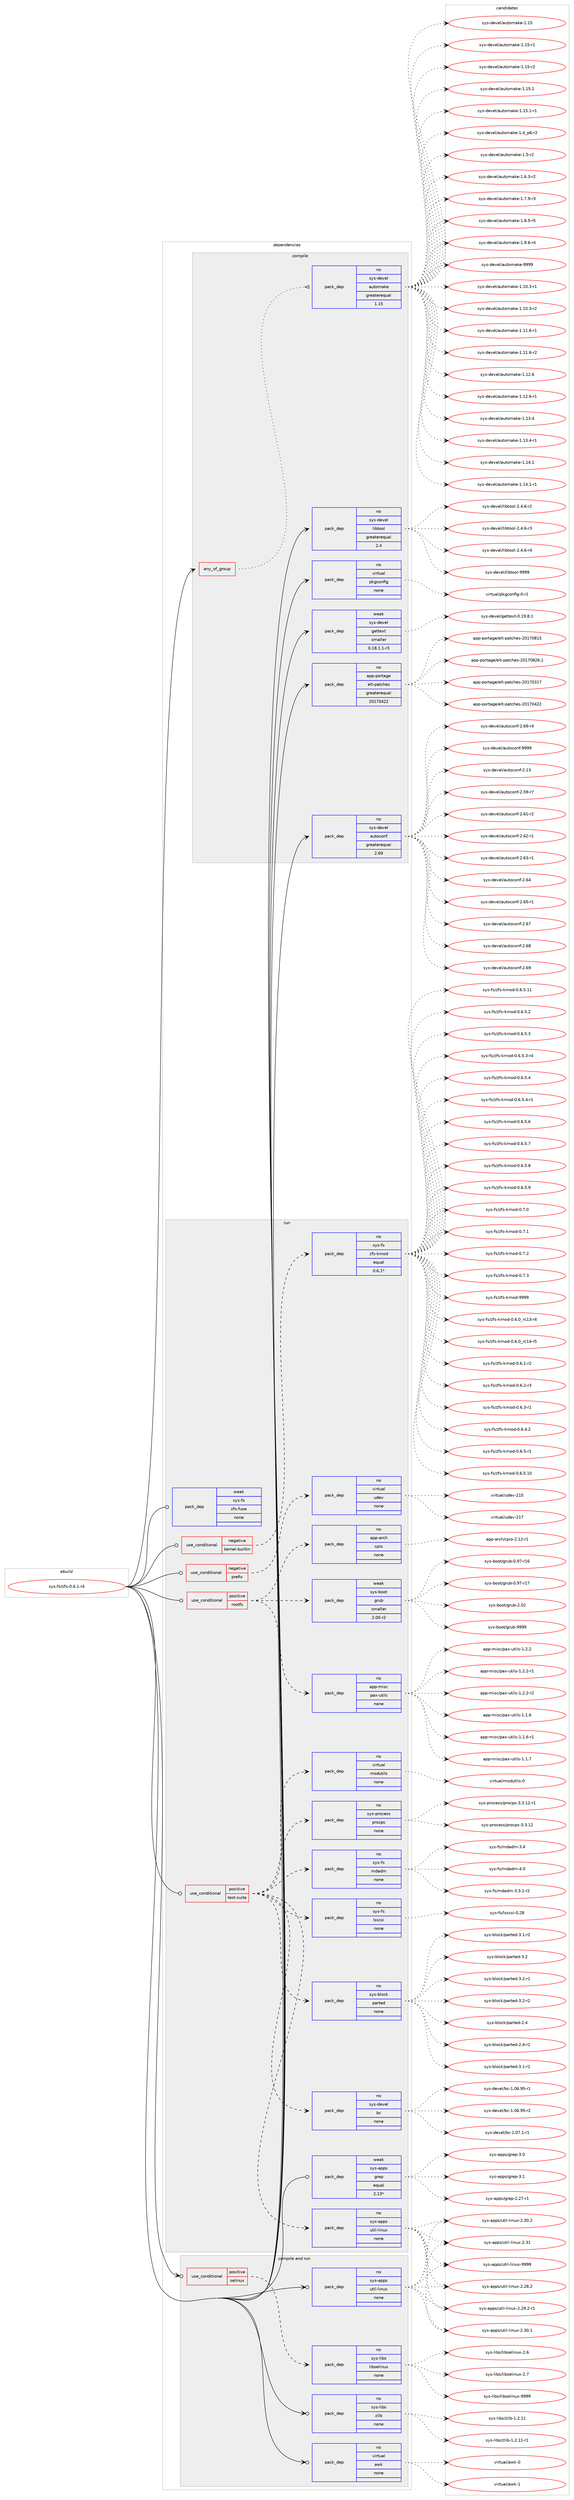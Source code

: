digraph prolog {

# *************
# Graph options
# *************

newrank=true;
concentrate=true;
compound=true;
graph [rankdir=LR,fontname=Helvetica,fontsize=10,ranksep=1.5];#, ranksep=2.5, nodesep=0.2];
edge  [arrowhead=vee];
node  [fontname=Helvetica,fontsize=10];

# **********
# The ebuild
# **********

subgraph cluster_leftcol {
color=gray;
rank=same;
label=<<i>ebuild</i>>;
id [label="sys-fs/zfs-0.6.1-r4", color=red, width=4, href="../sys-fs/zfs-0.6.1-r4.svg"];
}

# ****************
# The dependencies
# ****************

subgraph cluster_midcol {
color=gray;
label=<<i>dependencies</i>>;
subgraph cluster_compile {
fillcolor="#eeeeee";
style=filled;
label=<<i>compile</i>>;
subgraph any8282 {
dependency490180 [label=<<TABLE BORDER="0" CELLBORDER="1" CELLSPACING="0" CELLPADDING="4"><TR><TD CELLPADDING="10">any_of_group</TD></TR></TABLE>>, shape=none, color=red];subgraph pack364263 {
dependency490181 [label=<<TABLE BORDER="0" CELLBORDER="1" CELLSPACING="0" CELLPADDING="4" WIDTH="220"><TR><TD ROWSPAN="6" CELLPADDING="30">pack_dep</TD></TR><TR><TD WIDTH="110">no</TD></TR><TR><TD>sys-devel</TD></TR><TR><TD>automake</TD></TR><TR><TD>greaterequal</TD></TR><TR><TD>1.15</TD></TR></TABLE>>, shape=none, color=blue];
}
dependency490180:e -> dependency490181:w [weight=20,style="dotted",arrowhead="oinv"];
}
id:e -> dependency490180:w [weight=20,style="solid",arrowhead="vee"];
subgraph pack364264 {
dependency490182 [label=<<TABLE BORDER="0" CELLBORDER="1" CELLSPACING="0" CELLPADDING="4" WIDTH="220"><TR><TD ROWSPAN="6" CELLPADDING="30">pack_dep</TD></TR><TR><TD WIDTH="110">no</TD></TR><TR><TD>app-portage</TD></TR><TR><TD>elt-patches</TD></TR><TR><TD>greaterequal</TD></TR><TR><TD>20170422</TD></TR></TABLE>>, shape=none, color=blue];
}
id:e -> dependency490182:w [weight=20,style="solid",arrowhead="vee"];
subgraph pack364265 {
dependency490183 [label=<<TABLE BORDER="0" CELLBORDER="1" CELLSPACING="0" CELLPADDING="4" WIDTH="220"><TR><TD ROWSPAN="6" CELLPADDING="30">pack_dep</TD></TR><TR><TD WIDTH="110">no</TD></TR><TR><TD>sys-devel</TD></TR><TR><TD>autoconf</TD></TR><TR><TD>greaterequal</TD></TR><TR><TD>2.69</TD></TR></TABLE>>, shape=none, color=blue];
}
id:e -> dependency490183:w [weight=20,style="solid",arrowhead="vee"];
subgraph pack364266 {
dependency490184 [label=<<TABLE BORDER="0" CELLBORDER="1" CELLSPACING="0" CELLPADDING="4" WIDTH="220"><TR><TD ROWSPAN="6" CELLPADDING="30">pack_dep</TD></TR><TR><TD WIDTH="110">no</TD></TR><TR><TD>sys-devel</TD></TR><TR><TD>libtool</TD></TR><TR><TD>greaterequal</TD></TR><TR><TD>2.4</TD></TR></TABLE>>, shape=none, color=blue];
}
id:e -> dependency490184:w [weight=20,style="solid",arrowhead="vee"];
subgraph pack364267 {
dependency490185 [label=<<TABLE BORDER="0" CELLBORDER="1" CELLSPACING="0" CELLPADDING="4" WIDTH="220"><TR><TD ROWSPAN="6" CELLPADDING="30">pack_dep</TD></TR><TR><TD WIDTH="110">no</TD></TR><TR><TD>virtual</TD></TR><TR><TD>pkgconfig</TD></TR><TR><TD>none</TD></TR><TR><TD></TD></TR></TABLE>>, shape=none, color=blue];
}
id:e -> dependency490185:w [weight=20,style="solid",arrowhead="vee"];
subgraph pack364268 {
dependency490186 [label=<<TABLE BORDER="0" CELLBORDER="1" CELLSPACING="0" CELLPADDING="4" WIDTH="220"><TR><TD ROWSPAN="6" CELLPADDING="30">pack_dep</TD></TR><TR><TD WIDTH="110">weak</TD></TR><TR><TD>sys-devel</TD></TR><TR><TD>gettext</TD></TR><TR><TD>smaller</TD></TR><TR><TD>0.18.1.1-r3</TD></TR></TABLE>>, shape=none, color=blue];
}
id:e -> dependency490186:w [weight=20,style="solid",arrowhead="vee"];
}
subgraph cluster_compileandrun {
fillcolor="#eeeeee";
style=filled;
label=<<i>compile and run</i>>;
subgraph cond117333 {
dependency490187 [label=<<TABLE BORDER="0" CELLBORDER="1" CELLSPACING="0" CELLPADDING="4"><TR><TD ROWSPAN="3" CELLPADDING="10">use_conditional</TD></TR><TR><TD>positive</TD></TR><TR><TD>selinux</TD></TR></TABLE>>, shape=none, color=red];
subgraph pack364269 {
dependency490188 [label=<<TABLE BORDER="0" CELLBORDER="1" CELLSPACING="0" CELLPADDING="4" WIDTH="220"><TR><TD ROWSPAN="6" CELLPADDING="30">pack_dep</TD></TR><TR><TD WIDTH="110">no</TD></TR><TR><TD>sys-libs</TD></TR><TR><TD>libselinux</TD></TR><TR><TD>none</TD></TR><TR><TD></TD></TR></TABLE>>, shape=none, color=blue];
}
dependency490187:e -> dependency490188:w [weight=20,style="dashed",arrowhead="vee"];
}
id:e -> dependency490187:w [weight=20,style="solid",arrowhead="odotvee"];
subgraph pack364270 {
dependency490189 [label=<<TABLE BORDER="0" CELLBORDER="1" CELLSPACING="0" CELLPADDING="4" WIDTH="220"><TR><TD ROWSPAN="6" CELLPADDING="30">pack_dep</TD></TR><TR><TD WIDTH="110">no</TD></TR><TR><TD>sys-apps</TD></TR><TR><TD>util-linux</TD></TR><TR><TD>none</TD></TR><TR><TD></TD></TR></TABLE>>, shape=none, color=blue];
}
id:e -> dependency490189:w [weight=20,style="solid",arrowhead="odotvee"];
subgraph pack364271 {
dependency490190 [label=<<TABLE BORDER="0" CELLBORDER="1" CELLSPACING="0" CELLPADDING="4" WIDTH="220"><TR><TD ROWSPAN="6" CELLPADDING="30">pack_dep</TD></TR><TR><TD WIDTH="110">no</TD></TR><TR><TD>sys-libs</TD></TR><TR><TD>zlib</TD></TR><TR><TD>none</TD></TR><TR><TD></TD></TR></TABLE>>, shape=none, color=blue];
}
id:e -> dependency490190:w [weight=20,style="solid",arrowhead="odotvee"];
subgraph pack364272 {
dependency490191 [label=<<TABLE BORDER="0" CELLBORDER="1" CELLSPACING="0" CELLPADDING="4" WIDTH="220"><TR><TD ROWSPAN="6" CELLPADDING="30">pack_dep</TD></TR><TR><TD WIDTH="110">no</TD></TR><TR><TD>virtual</TD></TR><TR><TD>awk</TD></TR><TR><TD>none</TD></TR><TR><TD></TD></TR></TABLE>>, shape=none, color=blue];
}
id:e -> dependency490191:w [weight=20,style="solid",arrowhead="odotvee"];
}
subgraph cluster_run {
fillcolor="#eeeeee";
style=filled;
label=<<i>run</i>>;
subgraph cond117334 {
dependency490192 [label=<<TABLE BORDER="0" CELLBORDER="1" CELLSPACING="0" CELLPADDING="4"><TR><TD ROWSPAN="3" CELLPADDING="10">use_conditional</TD></TR><TR><TD>negative</TD></TR><TR><TD>kernel-builtin</TD></TR></TABLE>>, shape=none, color=red];
subgraph pack364273 {
dependency490193 [label=<<TABLE BORDER="0" CELLBORDER="1" CELLSPACING="0" CELLPADDING="4" WIDTH="220"><TR><TD ROWSPAN="6" CELLPADDING="30">pack_dep</TD></TR><TR><TD WIDTH="110">no</TD></TR><TR><TD>sys-fs</TD></TR><TR><TD>zfs-kmod</TD></TR><TR><TD>equal</TD></TR><TR><TD>0.6.1*</TD></TR></TABLE>>, shape=none, color=blue];
}
dependency490192:e -> dependency490193:w [weight=20,style="dashed",arrowhead="vee"];
}
id:e -> dependency490192:w [weight=20,style="solid",arrowhead="odot"];
subgraph cond117335 {
dependency490194 [label=<<TABLE BORDER="0" CELLBORDER="1" CELLSPACING="0" CELLPADDING="4"><TR><TD ROWSPAN="3" CELLPADDING="10">use_conditional</TD></TR><TR><TD>negative</TD></TR><TR><TD>prefix</TD></TR></TABLE>>, shape=none, color=red];
subgraph pack364274 {
dependency490195 [label=<<TABLE BORDER="0" CELLBORDER="1" CELLSPACING="0" CELLPADDING="4" WIDTH="220"><TR><TD ROWSPAN="6" CELLPADDING="30">pack_dep</TD></TR><TR><TD WIDTH="110">no</TD></TR><TR><TD>virtual</TD></TR><TR><TD>udev</TD></TR><TR><TD>none</TD></TR><TR><TD></TD></TR></TABLE>>, shape=none, color=blue];
}
dependency490194:e -> dependency490195:w [weight=20,style="dashed",arrowhead="vee"];
}
id:e -> dependency490194:w [weight=20,style="solid",arrowhead="odot"];
subgraph cond117336 {
dependency490196 [label=<<TABLE BORDER="0" CELLBORDER="1" CELLSPACING="0" CELLPADDING="4"><TR><TD ROWSPAN="3" CELLPADDING="10">use_conditional</TD></TR><TR><TD>positive</TD></TR><TR><TD>rootfs</TD></TR></TABLE>>, shape=none, color=red];
subgraph pack364275 {
dependency490197 [label=<<TABLE BORDER="0" CELLBORDER="1" CELLSPACING="0" CELLPADDING="4" WIDTH="220"><TR><TD ROWSPAN="6" CELLPADDING="30">pack_dep</TD></TR><TR><TD WIDTH="110">no</TD></TR><TR><TD>app-arch</TD></TR><TR><TD>cpio</TD></TR><TR><TD>none</TD></TR><TR><TD></TD></TR></TABLE>>, shape=none, color=blue];
}
dependency490196:e -> dependency490197:w [weight=20,style="dashed",arrowhead="vee"];
subgraph pack364276 {
dependency490198 [label=<<TABLE BORDER="0" CELLBORDER="1" CELLSPACING="0" CELLPADDING="4" WIDTH="220"><TR><TD ROWSPAN="6" CELLPADDING="30">pack_dep</TD></TR><TR><TD WIDTH="110">no</TD></TR><TR><TD>app-misc</TD></TR><TR><TD>pax-utils</TD></TR><TR><TD>none</TD></TR><TR><TD></TD></TR></TABLE>>, shape=none, color=blue];
}
dependency490196:e -> dependency490198:w [weight=20,style="dashed",arrowhead="vee"];
subgraph pack364277 {
dependency490199 [label=<<TABLE BORDER="0" CELLBORDER="1" CELLSPACING="0" CELLPADDING="4" WIDTH="220"><TR><TD ROWSPAN="6" CELLPADDING="30">pack_dep</TD></TR><TR><TD WIDTH="110">weak</TD></TR><TR><TD>sys-boot</TD></TR><TR><TD>grub</TD></TR><TR><TD>smaller</TD></TR><TR><TD>2.00-r2</TD></TR></TABLE>>, shape=none, color=blue];
}
dependency490196:e -> dependency490199:w [weight=20,style="dashed",arrowhead="vee"];
}
id:e -> dependency490196:w [weight=20,style="solid",arrowhead="odot"];
subgraph cond117337 {
dependency490200 [label=<<TABLE BORDER="0" CELLBORDER="1" CELLSPACING="0" CELLPADDING="4"><TR><TD ROWSPAN="3" CELLPADDING="10">use_conditional</TD></TR><TR><TD>positive</TD></TR><TR><TD>test-suite</TD></TR></TABLE>>, shape=none, color=red];
subgraph pack364278 {
dependency490201 [label=<<TABLE BORDER="0" CELLBORDER="1" CELLSPACING="0" CELLPADDING="4" WIDTH="220"><TR><TD ROWSPAN="6" CELLPADDING="30">pack_dep</TD></TR><TR><TD WIDTH="110">no</TD></TR><TR><TD>sys-apps</TD></TR><TR><TD>util-linux</TD></TR><TR><TD>none</TD></TR><TR><TD></TD></TR></TABLE>>, shape=none, color=blue];
}
dependency490200:e -> dependency490201:w [weight=20,style="dashed",arrowhead="vee"];
subgraph pack364279 {
dependency490202 [label=<<TABLE BORDER="0" CELLBORDER="1" CELLSPACING="0" CELLPADDING="4" WIDTH="220"><TR><TD ROWSPAN="6" CELLPADDING="30">pack_dep</TD></TR><TR><TD WIDTH="110">no</TD></TR><TR><TD>sys-devel</TD></TR><TR><TD>bc</TD></TR><TR><TD>none</TD></TR><TR><TD></TD></TR></TABLE>>, shape=none, color=blue];
}
dependency490200:e -> dependency490202:w [weight=20,style="dashed",arrowhead="vee"];
subgraph pack364280 {
dependency490203 [label=<<TABLE BORDER="0" CELLBORDER="1" CELLSPACING="0" CELLPADDING="4" WIDTH="220"><TR><TD ROWSPAN="6" CELLPADDING="30">pack_dep</TD></TR><TR><TD WIDTH="110">no</TD></TR><TR><TD>sys-block</TD></TR><TR><TD>parted</TD></TR><TR><TD>none</TD></TR><TR><TD></TD></TR></TABLE>>, shape=none, color=blue];
}
dependency490200:e -> dependency490203:w [weight=20,style="dashed",arrowhead="vee"];
subgraph pack364281 {
dependency490204 [label=<<TABLE BORDER="0" CELLBORDER="1" CELLSPACING="0" CELLPADDING="4" WIDTH="220"><TR><TD ROWSPAN="6" CELLPADDING="30">pack_dep</TD></TR><TR><TD WIDTH="110">no</TD></TR><TR><TD>sys-fs</TD></TR><TR><TD>lsscsi</TD></TR><TR><TD>none</TD></TR><TR><TD></TD></TR></TABLE>>, shape=none, color=blue];
}
dependency490200:e -> dependency490204:w [weight=20,style="dashed",arrowhead="vee"];
subgraph pack364282 {
dependency490205 [label=<<TABLE BORDER="0" CELLBORDER="1" CELLSPACING="0" CELLPADDING="4" WIDTH="220"><TR><TD ROWSPAN="6" CELLPADDING="30">pack_dep</TD></TR><TR><TD WIDTH="110">no</TD></TR><TR><TD>sys-fs</TD></TR><TR><TD>mdadm</TD></TR><TR><TD>none</TD></TR><TR><TD></TD></TR></TABLE>>, shape=none, color=blue];
}
dependency490200:e -> dependency490205:w [weight=20,style="dashed",arrowhead="vee"];
subgraph pack364283 {
dependency490206 [label=<<TABLE BORDER="0" CELLBORDER="1" CELLSPACING="0" CELLPADDING="4" WIDTH="220"><TR><TD ROWSPAN="6" CELLPADDING="30">pack_dep</TD></TR><TR><TD WIDTH="110">no</TD></TR><TR><TD>sys-process</TD></TR><TR><TD>procps</TD></TR><TR><TD>none</TD></TR><TR><TD></TD></TR></TABLE>>, shape=none, color=blue];
}
dependency490200:e -> dependency490206:w [weight=20,style="dashed",arrowhead="vee"];
subgraph pack364284 {
dependency490207 [label=<<TABLE BORDER="0" CELLBORDER="1" CELLSPACING="0" CELLPADDING="4" WIDTH="220"><TR><TD ROWSPAN="6" CELLPADDING="30">pack_dep</TD></TR><TR><TD WIDTH="110">no</TD></TR><TR><TD>virtual</TD></TR><TR><TD>modutils</TD></TR><TR><TD>none</TD></TR><TR><TD></TD></TR></TABLE>>, shape=none, color=blue];
}
dependency490200:e -> dependency490207:w [weight=20,style="dashed",arrowhead="vee"];
}
id:e -> dependency490200:w [weight=20,style="solid",arrowhead="odot"];
subgraph pack364285 {
dependency490208 [label=<<TABLE BORDER="0" CELLBORDER="1" CELLSPACING="0" CELLPADDING="4" WIDTH="220"><TR><TD ROWSPAN="6" CELLPADDING="30">pack_dep</TD></TR><TR><TD WIDTH="110">weak</TD></TR><TR><TD>sys-apps</TD></TR><TR><TD>grep</TD></TR><TR><TD>equal</TD></TR><TR><TD>2.13*</TD></TR></TABLE>>, shape=none, color=blue];
}
id:e -> dependency490208:w [weight=20,style="solid",arrowhead="odot"];
subgraph pack364286 {
dependency490209 [label=<<TABLE BORDER="0" CELLBORDER="1" CELLSPACING="0" CELLPADDING="4" WIDTH="220"><TR><TD ROWSPAN="6" CELLPADDING="30">pack_dep</TD></TR><TR><TD WIDTH="110">weak</TD></TR><TR><TD>sys-fs</TD></TR><TR><TD>zfs-fuse</TD></TR><TR><TD>none</TD></TR><TR><TD></TD></TR></TABLE>>, shape=none, color=blue];
}
id:e -> dependency490209:w [weight=20,style="solid",arrowhead="odot"];
}
}

# **************
# The candidates
# **************

subgraph cluster_choices {
rank=same;
color=gray;
label=<<i>candidates</i>>;

subgraph choice364263 {
color=black;
nodesep=1;
choice11512111545100101118101108479711711611110997107101454946494846514511449 [label="sys-devel/automake-1.10.3-r1", color=red, width=4,href="../sys-devel/automake-1.10.3-r1.svg"];
choice11512111545100101118101108479711711611110997107101454946494846514511450 [label="sys-devel/automake-1.10.3-r2", color=red, width=4,href="../sys-devel/automake-1.10.3-r2.svg"];
choice11512111545100101118101108479711711611110997107101454946494946544511449 [label="sys-devel/automake-1.11.6-r1", color=red, width=4,href="../sys-devel/automake-1.11.6-r1.svg"];
choice11512111545100101118101108479711711611110997107101454946494946544511450 [label="sys-devel/automake-1.11.6-r2", color=red, width=4,href="../sys-devel/automake-1.11.6-r2.svg"];
choice1151211154510010111810110847971171161111099710710145494649504654 [label="sys-devel/automake-1.12.6", color=red, width=4,href="../sys-devel/automake-1.12.6.svg"];
choice11512111545100101118101108479711711611110997107101454946495046544511449 [label="sys-devel/automake-1.12.6-r1", color=red, width=4,href="../sys-devel/automake-1.12.6-r1.svg"];
choice1151211154510010111810110847971171161111099710710145494649514652 [label="sys-devel/automake-1.13.4", color=red, width=4,href="../sys-devel/automake-1.13.4.svg"];
choice11512111545100101118101108479711711611110997107101454946495146524511449 [label="sys-devel/automake-1.13.4-r1", color=red, width=4,href="../sys-devel/automake-1.13.4-r1.svg"];
choice1151211154510010111810110847971171161111099710710145494649524649 [label="sys-devel/automake-1.14.1", color=red, width=4,href="../sys-devel/automake-1.14.1.svg"];
choice11512111545100101118101108479711711611110997107101454946495246494511449 [label="sys-devel/automake-1.14.1-r1", color=red, width=4,href="../sys-devel/automake-1.14.1-r1.svg"];
choice115121115451001011181011084797117116111109971071014549464953 [label="sys-devel/automake-1.15", color=red, width=4,href="../sys-devel/automake-1.15.svg"];
choice1151211154510010111810110847971171161111099710710145494649534511449 [label="sys-devel/automake-1.15-r1", color=red, width=4,href="../sys-devel/automake-1.15-r1.svg"];
choice1151211154510010111810110847971171161111099710710145494649534511450 [label="sys-devel/automake-1.15-r2", color=red, width=4,href="../sys-devel/automake-1.15-r2.svg"];
choice1151211154510010111810110847971171161111099710710145494649534649 [label="sys-devel/automake-1.15.1", color=red, width=4,href="../sys-devel/automake-1.15.1.svg"];
choice11512111545100101118101108479711711611110997107101454946495346494511449 [label="sys-devel/automake-1.15.1-r1", color=red, width=4,href="../sys-devel/automake-1.15.1-r1.svg"];
choice115121115451001011181011084797117116111109971071014549465295112544511450 [label="sys-devel/automake-1.4_p6-r2", color=red, width=4,href="../sys-devel/automake-1.4_p6-r2.svg"];
choice11512111545100101118101108479711711611110997107101454946534511450 [label="sys-devel/automake-1.5-r2", color=red, width=4,href="../sys-devel/automake-1.5-r2.svg"];
choice115121115451001011181011084797117116111109971071014549465446514511450 [label="sys-devel/automake-1.6.3-r2", color=red, width=4,href="../sys-devel/automake-1.6.3-r2.svg"];
choice115121115451001011181011084797117116111109971071014549465546574511451 [label="sys-devel/automake-1.7.9-r3", color=red, width=4,href="../sys-devel/automake-1.7.9-r3.svg"];
choice115121115451001011181011084797117116111109971071014549465646534511453 [label="sys-devel/automake-1.8.5-r5", color=red, width=4,href="../sys-devel/automake-1.8.5-r5.svg"];
choice115121115451001011181011084797117116111109971071014549465746544511452 [label="sys-devel/automake-1.9.6-r4", color=red, width=4,href="../sys-devel/automake-1.9.6-r4.svg"];
choice115121115451001011181011084797117116111109971071014557575757 [label="sys-devel/automake-9999", color=red, width=4,href="../sys-devel/automake-9999.svg"];
dependency490181:e -> choice11512111545100101118101108479711711611110997107101454946494846514511449:w [style=dotted,weight="100"];
dependency490181:e -> choice11512111545100101118101108479711711611110997107101454946494846514511450:w [style=dotted,weight="100"];
dependency490181:e -> choice11512111545100101118101108479711711611110997107101454946494946544511449:w [style=dotted,weight="100"];
dependency490181:e -> choice11512111545100101118101108479711711611110997107101454946494946544511450:w [style=dotted,weight="100"];
dependency490181:e -> choice1151211154510010111810110847971171161111099710710145494649504654:w [style=dotted,weight="100"];
dependency490181:e -> choice11512111545100101118101108479711711611110997107101454946495046544511449:w [style=dotted,weight="100"];
dependency490181:e -> choice1151211154510010111810110847971171161111099710710145494649514652:w [style=dotted,weight="100"];
dependency490181:e -> choice11512111545100101118101108479711711611110997107101454946495146524511449:w [style=dotted,weight="100"];
dependency490181:e -> choice1151211154510010111810110847971171161111099710710145494649524649:w [style=dotted,weight="100"];
dependency490181:e -> choice11512111545100101118101108479711711611110997107101454946495246494511449:w [style=dotted,weight="100"];
dependency490181:e -> choice115121115451001011181011084797117116111109971071014549464953:w [style=dotted,weight="100"];
dependency490181:e -> choice1151211154510010111810110847971171161111099710710145494649534511449:w [style=dotted,weight="100"];
dependency490181:e -> choice1151211154510010111810110847971171161111099710710145494649534511450:w [style=dotted,weight="100"];
dependency490181:e -> choice1151211154510010111810110847971171161111099710710145494649534649:w [style=dotted,weight="100"];
dependency490181:e -> choice11512111545100101118101108479711711611110997107101454946495346494511449:w [style=dotted,weight="100"];
dependency490181:e -> choice115121115451001011181011084797117116111109971071014549465295112544511450:w [style=dotted,weight="100"];
dependency490181:e -> choice11512111545100101118101108479711711611110997107101454946534511450:w [style=dotted,weight="100"];
dependency490181:e -> choice115121115451001011181011084797117116111109971071014549465446514511450:w [style=dotted,weight="100"];
dependency490181:e -> choice115121115451001011181011084797117116111109971071014549465546574511451:w [style=dotted,weight="100"];
dependency490181:e -> choice115121115451001011181011084797117116111109971071014549465646534511453:w [style=dotted,weight="100"];
dependency490181:e -> choice115121115451001011181011084797117116111109971071014549465746544511452:w [style=dotted,weight="100"];
dependency490181:e -> choice115121115451001011181011084797117116111109971071014557575757:w [style=dotted,weight="100"];
}
subgraph choice364264 {
color=black;
nodesep=1;
choice97112112451121111141169710310147101108116451129711699104101115455048495548514955 [label="app-portage/elt-patches-20170317", color=red, width=4,href="../app-portage/elt-patches-20170317.svg"];
choice97112112451121111141169710310147101108116451129711699104101115455048495548525050 [label="app-portage/elt-patches-20170422", color=red, width=4,href="../app-portage/elt-patches-20170422.svg"];
choice97112112451121111141169710310147101108116451129711699104101115455048495548564953 [label="app-portage/elt-patches-20170815", color=red, width=4,href="../app-portage/elt-patches-20170815.svg"];
choice971121124511211111411697103101471011081164511297116991041011154550484955485650544649 [label="app-portage/elt-patches-20170826.1", color=red, width=4,href="../app-portage/elt-patches-20170826.1.svg"];
dependency490182:e -> choice97112112451121111141169710310147101108116451129711699104101115455048495548514955:w [style=dotted,weight="100"];
dependency490182:e -> choice97112112451121111141169710310147101108116451129711699104101115455048495548525050:w [style=dotted,weight="100"];
dependency490182:e -> choice97112112451121111141169710310147101108116451129711699104101115455048495548564953:w [style=dotted,weight="100"];
dependency490182:e -> choice971121124511211111411697103101471011081164511297116991041011154550484955485650544649:w [style=dotted,weight="100"];
}
subgraph choice364265 {
color=black;
nodesep=1;
choice115121115451001011181011084797117116111991111101024550464951 [label="sys-devel/autoconf-2.13", color=red, width=4,href="../sys-devel/autoconf-2.13.svg"];
choice1151211154510010111810110847971171161119911111010245504653574511455 [label="sys-devel/autoconf-2.59-r7", color=red, width=4,href="../sys-devel/autoconf-2.59-r7.svg"];
choice1151211154510010111810110847971171161119911111010245504654494511450 [label="sys-devel/autoconf-2.61-r2", color=red, width=4,href="../sys-devel/autoconf-2.61-r2.svg"];
choice1151211154510010111810110847971171161119911111010245504654504511449 [label="sys-devel/autoconf-2.62-r1", color=red, width=4,href="../sys-devel/autoconf-2.62-r1.svg"];
choice1151211154510010111810110847971171161119911111010245504654514511449 [label="sys-devel/autoconf-2.63-r1", color=red, width=4,href="../sys-devel/autoconf-2.63-r1.svg"];
choice115121115451001011181011084797117116111991111101024550465452 [label="sys-devel/autoconf-2.64", color=red, width=4,href="../sys-devel/autoconf-2.64.svg"];
choice1151211154510010111810110847971171161119911111010245504654534511449 [label="sys-devel/autoconf-2.65-r1", color=red, width=4,href="../sys-devel/autoconf-2.65-r1.svg"];
choice115121115451001011181011084797117116111991111101024550465455 [label="sys-devel/autoconf-2.67", color=red, width=4,href="../sys-devel/autoconf-2.67.svg"];
choice115121115451001011181011084797117116111991111101024550465456 [label="sys-devel/autoconf-2.68", color=red, width=4,href="../sys-devel/autoconf-2.68.svg"];
choice115121115451001011181011084797117116111991111101024550465457 [label="sys-devel/autoconf-2.69", color=red, width=4,href="../sys-devel/autoconf-2.69.svg"];
choice1151211154510010111810110847971171161119911111010245504654574511452 [label="sys-devel/autoconf-2.69-r4", color=red, width=4,href="../sys-devel/autoconf-2.69-r4.svg"];
choice115121115451001011181011084797117116111991111101024557575757 [label="sys-devel/autoconf-9999", color=red, width=4,href="../sys-devel/autoconf-9999.svg"];
dependency490183:e -> choice115121115451001011181011084797117116111991111101024550464951:w [style=dotted,weight="100"];
dependency490183:e -> choice1151211154510010111810110847971171161119911111010245504653574511455:w [style=dotted,weight="100"];
dependency490183:e -> choice1151211154510010111810110847971171161119911111010245504654494511450:w [style=dotted,weight="100"];
dependency490183:e -> choice1151211154510010111810110847971171161119911111010245504654504511449:w [style=dotted,weight="100"];
dependency490183:e -> choice1151211154510010111810110847971171161119911111010245504654514511449:w [style=dotted,weight="100"];
dependency490183:e -> choice115121115451001011181011084797117116111991111101024550465452:w [style=dotted,weight="100"];
dependency490183:e -> choice1151211154510010111810110847971171161119911111010245504654534511449:w [style=dotted,weight="100"];
dependency490183:e -> choice115121115451001011181011084797117116111991111101024550465455:w [style=dotted,weight="100"];
dependency490183:e -> choice115121115451001011181011084797117116111991111101024550465456:w [style=dotted,weight="100"];
dependency490183:e -> choice115121115451001011181011084797117116111991111101024550465457:w [style=dotted,weight="100"];
dependency490183:e -> choice1151211154510010111810110847971171161119911111010245504654574511452:w [style=dotted,weight="100"];
dependency490183:e -> choice115121115451001011181011084797117116111991111101024557575757:w [style=dotted,weight="100"];
}
subgraph choice364266 {
color=black;
nodesep=1;
choice1151211154510010111810110847108105981161111111084550465246544511450 [label="sys-devel/libtool-2.4.6-r2", color=red, width=4,href="../sys-devel/libtool-2.4.6-r2.svg"];
choice1151211154510010111810110847108105981161111111084550465246544511451 [label="sys-devel/libtool-2.4.6-r3", color=red, width=4,href="../sys-devel/libtool-2.4.6-r3.svg"];
choice1151211154510010111810110847108105981161111111084550465246544511452 [label="sys-devel/libtool-2.4.6-r4", color=red, width=4,href="../sys-devel/libtool-2.4.6-r4.svg"];
choice1151211154510010111810110847108105981161111111084557575757 [label="sys-devel/libtool-9999", color=red, width=4,href="../sys-devel/libtool-9999.svg"];
dependency490184:e -> choice1151211154510010111810110847108105981161111111084550465246544511450:w [style=dotted,weight="100"];
dependency490184:e -> choice1151211154510010111810110847108105981161111111084550465246544511451:w [style=dotted,weight="100"];
dependency490184:e -> choice1151211154510010111810110847108105981161111111084550465246544511452:w [style=dotted,weight="100"];
dependency490184:e -> choice1151211154510010111810110847108105981161111111084557575757:w [style=dotted,weight="100"];
}
subgraph choice364267 {
color=black;
nodesep=1;
choice11810511411611797108471121071039911111010210510345484511449 [label="virtual/pkgconfig-0-r1", color=red, width=4,href="../virtual/pkgconfig-0-r1.svg"];
dependency490185:e -> choice11810511411611797108471121071039911111010210510345484511449:w [style=dotted,weight="100"];
}
subgraph choice364268 {
color=black;
nodesep=1;
choice1151211154510010111810110847103101116116101120116454846495746564649 [label="sys-devel/gettext-0.19.8.1", color=red, width=4,href="../sys-devel/gettext-0.19.8.1.svg"];
dependency490186:e -> choice1151211154510010111810110847103101116116101120116454846495746564649:w [style=dotted,weight="100"];
}
subgraph choice364269 {
color=black;
nodesep=1;
choice1151211154510810598115471081059811510110810511011712045504654 [label="sys-libs/libselinux-2.6", color=red, width=4,href="../sys-libs/libselinux-2.6.svg"];
choice1151211154510810598115471081059811510110810511011712045504655 [label="sys-libs/libselinux-2.7", color=red, width=4,href="../sys-libs/libselinux-2.7.svg"];
choice115121115451081059811547108105981151011081051101171204557575757 [label="sys-libs/libselinux-9999", color=red, width=4,href="../sys-libs/libselinux-9999.svg"];
dependency490188:e -> choice1151211154510810598115471081059811510110810511011712045504654:w [style=dotted,weight="100"];
dependency490188:e -> choice1151211154510810598115471081059811510110810511011712045504655:w [style=dotted,weight="100"];
dependency490188:e -> choice115121115451081059811547108105981151011081051101171204557575757:w [style=dotted,weight="100"];
}
subgraph choice364270 {
color=black;
nodesep=1;
choice1151211154597112112115471171161051084510810511011712045504650564650 [label="sys-apps/util-linux-2.28.2", color=red, width=4,href="../sys-apps/util-linux-2.28.2.svg"];
choice11512111545971121121154711711610510845108105110117120455046505746504511449 [label="sys-apps/util-linux-2.29.2-r1", color=red, width=4,href="../sys-apps/util-linux-2.29.2-r1.svg"];
choice1151211154597112112115471171161051084510810511011712045504651484649 [label="sys-apps/util-linux-2.30.1", color=red, width=4,href="../sys-apps/util-linux-2.30.1.svg"];
choice1151211154597112112115471171161051084510810511011712045504651484650 [label="sys-apps/util-linux-2.30.2", color=red, width=4,href="../sys-apps/util-linux-2.30.2.svg"];
choice115121115459711211211547117116105108451081051101171204550465149 [label="sys-apps/util-linux-2.31", color=red, width=4,href="../sys-apps/util-linux-2.31.svg"];
choice115121115459711211211547117116105108451081051101171204557575757 [label="sys-apps/util-linux-9999", color=red, width=4,href="../sys-apps/util-linux-9999.svg"];
dependency490189:e -> choice1151211154597112112115471171161051084510810511011712045504650564650:w [style=dotted,weight="100"];
dependency490189:e -> choice11512111545971121121154711711610510845108105110117120455046505746504511449:w [style=dotted,weight="100"];
dependency490189:e -> choice1151211154597112112115471171161051084510810511011712045504651484649:w [style=dotted,weight="100"];
dependency490189:e -> choice1151211154597112112115471171161051084510810511011712045504651484650:w [style=dotted,weight="100"];
dependency490189:e -> choice115121115459711211211547117116105108451081051101171204550465149:w [style=dotted,weight="100"];
dependency490189:e -> choice115121115459711211211547117116105108451081051101171204557575757:w [style=dotted,weight="100"];
}
subgraph choice364271 {
color=black;
nodesep=1;
choice1151211154510810598115471221081059845494650464949 [label="sys-libs/zlib-1.2.11", color=red, width=4,href="../sys-libs/zlib-1.2.11.svg"];
choice11512111545108105981154712210810598454946504649494511449 [label="sys-libs/zlib-1.2.11-r1", color=red, width=4,href="../sys-libs/zlib-1.2.11-r1.svg"];
dependency490190:e -> choice1151211154510810598115471221081059845494650464949:w [style=dotted,weight="100"];
dependency490190:e -> choice11512111545108105981154712210810598454946504649494511449:w [style=dotted,weight="100"];
}
subgraph choice364272 {
color=black;
nodesep=1;
choice1181051141161179710847971191074548 [label="virtual/awk-0", color=red, width=4,href="../virtual/awk-0.svg"];
choice1181051141161179710847971191074549 [label="virtual/awk-1", color=red, width=4,href="../virtual/awk-1.svg"];
dependency490191:e -> choice1181051141161179710847971191074548:w [style=dotted,weight="100"];
dependency490191:e -> choice1181051141161179710847971191074549:w [style=dotted,weight="100"];
}
subgraph choice364273 {
color=black;
nodesep=1;
choice115121115451021154712210211545107109111100454846544648951149949514511452 [label="sys-fs/zfs-kmod-0.6.0_rc13-r4", color=red, width=4,href="../sys-fs/zfs-kmod-0.6.0_rc13-r4.svg"];
choice115121115451021154712210211545107109111100454846544648951149949524511453 [label="sys-fs/zfs-kmod-0.6.0_rc14-r5", color=red, width=4,href="../sys-fs/zfs-kmod-0.6.0_rc14-r5.svg"];
choice1151211154510211547122102115451071091111004548465446494511450 [label="sys-fs/zfs-kmod-0.6.1-r2", color=red, width=4,href="../sys-fs/zfs-kmod-0.6.1-r2.svg"];
choice1151211154510211547122102115451071091111004548465446504511451 [label="sys-fs/zfs-kmod-0.6.2-r3", color=red, width=4,href="../sys-fs/zfs-kmod-0.6.2-r3.svg"];
choice1151211154510211547122102115451071091111004548465446514511449 [label="sys-fs/zfs-kmod-0.6.3-r1", color=red, width=4,href="../sys-fs/zfs-kmod-0.6.3-r1.svg"];
choice1151211154510211547122102115451071091111004548465446524650 [label="sys-fs/zfs-kmod-0.6.4.2", color=red, width=4,href="../sys-fs/zfs-kmod-0.6.4.2.svg"];
choice1151211154510211547122102115451071091111004548465446534511449 [label="sys-fs/zfs-kmod-0.6.5-r1", color=red, width=4,href="../sys-fs/zfs-kmod-0.6.5-r1.svg"];
choice115121115451021154712210211545107109111100454846544653464948 [label="sys-fs/zfs-kmod-0.6.5.10", color=red, width=4,href="../sys-fs/zfs-kmod-0.6.5.10.svg"];
choice115121115451021154712210211545107109111100454846544653464949 [label="sys-fs/zfs-kmod-0.6.5.11", color=red, width=4,href="../sys-fs/zfs-kmod-0.6.5.11.svg"];
choice1151211154510211547122102115451071091111004548465446534650 [label="sys-fs/zfs-kmod-0.6.5.2", color=red, width=4,href="../sys-fs/zfs-kmod-0.6.5.2.svg"];
choice1151211154510211547122102115451071091111004548465446534651 [label="sys-fs/zfs-kmod-0.6.5.3", color=red, width=4,href="../sys-fs/zfs-kmod-0.6.5.3.svg"];
choice11512111545102115471221021154510710911110045484654465346514511452 [label="sys-fs/zfs-kmod-0.6.5.3-r4", color=red, width=4,href="../sys-fs/zfs-kmod-0.6.5.3-r4.svg"];
choice1151211154510211547122102115451071091111004548465446534652 [label="sys-fs/zfs-kmod-0.6.5.4", color=red, width=4,href="../sys-fs/zfs-kmod-0.6.5.4.svg"];
choice11512111545102115471221021154510710911110045484654465346524511449 [label="sys-fs/zfs-kmod-0.6.5.4-r1", color=red, width=4,href="../sys-fs/zfs-kmod-0.6.5.4-r1.svg"];
choice1151211154510211547122102115451071091111004548465446534654 [label="sys-fs/zfs-kmod-0.6.5.6", color=red, width=4,href="../sys-fs/zfs-kmod-0.6.5.6.svg"];
choice1151211154510211547122102115451071091111004548465446534655 [label="sys-fs/zfs-kmod-0.6.5.7", color=red, width=4,href="../sys-fs/zfs-kmod-0.6.5.7.svg"];
choice1151211154510211547122102115451071091111004548465446534656 [label="sys-fs/zfs-kmod-0.6.5.8", color=red, width=4,href="../sys-fs/zfs-kmod-0.6.5.8.svg"];
choice1151211154510211547122102115451071091111004548465446534657 [label="sys-fs/zfs-kmod-0.6.5.9", color=red, width=4,href="../sys-fs/zfs-kmod-0.6.5.9.svg"];
choice115121115451021154712210211545107109111100454846554648 [label="sys-fs/zfs-kmod-0.7.0", color=red, width=4,href="../sys-fs/zfs-kmod-0.7.0.svg"];
choice115121115451021154712210211545107109111100454846554649 [label="sys-fs/zfs-kmod-0.7.1", color=red, width=4,href="../sys-fs/zfs-kmod-0.7.1.svg"];
choice115121115451021154712210211545107109111100454846554650 [label="sys-fs/zfs-kmod-0.7.2", color=red, width=4,href="../sys-fs/zfs-kmod-0.7.2.svg"];
choice115121115451021154712210211545107109111100454846554651 [label="sys-fs/zfs-kmod-0.7.3", color=red, width=4,href="../sys-fs/zfs-kmod-0.7.3.svg"];
choice1151211154510211547122102115451071091111004557575757 [label="sys-fs/zfs-kmod-9999", color=red, width=4,href="../sys-fs/zfs-kmod-9999.svg"];
dependency490193:e -> choice115121115451021154712210211545107109111100454846544648951149949514511452:w [style=dotted,weight="100"];
dependency490193:e -> choice115121115451021154712210211545107109111100454846544648951149949524511453:w [style=dotted,weight="100"];
dependency490193:e -> choice1151211154510211547122102115451071091111004548465446494511450:w [style=dotted,weight="100"];
dependency490193:e -> choice1151211154510211547122102115451071091111004548465446504511451:w [style=dotted,weight="100"];
dependency490193:e -> choice1151211154510211547122102115451071091111004548465446514511449:w [style=dotted,weight="100"];
dependency490193:e -> choice1151211154510211547122102115451071091111004548465446524650:w [style=dotted,weight="100"];
dependency490193:e -> choice1151211154510211547122102115451071091111004548465446534511449:w [style=dotted,weight="100"];
dependency490193:e -> choice115121115451021154712210211545107109111100454846544653464948:w [style=dotted,weight="100"];
dependency490193:e -> choice115121115451021154712210211545107109111100454846544653464949:w [style=dotted,weight="100"];
dependency490193:e -> choice1151211154510211547122102115451071091111004548465446534650:w [style=dotted,weight="100"];
dependency490193:e -> choice1151211154510211547122102115451071091111004548465446534651:w [style=dotted,weight="100"];
dependency490193:e -> choice11512111545102115471221021154510710911110045484654465346514511452:w [style=dotted,weight="100"];
dependency490193:e -> choice1151211154510211547122102115451071091111004548465446534652:w [style=dotted,weight="100"];
dependency490193:e -> choice11512111545102115471221021154510710911110045484654465346524511449:w [style=dotted,weight="100"];
dependency490193:e -> choice1151211154510211547122102115451071091111004548465446534654:w [style=dotted,weight="100"];
dependency490193:e -> choice1151211154510211547122102115451071091111004548465446534655:w [style=dotted,weight="100"];
dependency490193:e -> choice1151211154510211547122102115451071091111004548465446534656:w [style=dotted,weight="100"];
dependency490193:e -> choice1151211154510211547122102115451071091111004548465446534657:w [style=dotted,weight="100"];
dependency490193:e -> choice115121115451021154712210211545107109111100454846554648:w [style=dotted,weight="100"];
dependency490193:e -> choice115121115451021154712210211545107109111100454846554649:w [style=dotted,weight="100"];
dependency490193:e -> choice115121115451021154712210211545107109111100454846554650:w [style=dotted,weight="100"];
dependency490193:e -> choice115121115451021154712210211545107109111100454846554651:w [style=dotted,weight="100"];
dependency490193:e -> choice1151211154510211547122102115451071091111004557575757:w [style=dotted,weight="100"];
}
subgraph choice364274 {
color=black;
nodesep=1;
choice118105114116117971084711710010111845504953 [label="virtual/udev-215", color=red, width=4,href="../virtual/udev-215.svg"];
choice118105114116117971084711710010111845504955 [label="virtual/udev-217", color=red, width=4,href="../virtual/udev-217.svg"];
dependency490195:e -> choice118105114116117971084711710010111845504953:w [style=dotted,weight="100"];
dependency490195:e -> choice118105114116117971084711710010111845504955:w [style=dotted,weight="100"];
}
subgraph choice364275 {
color=black;
nodesep=1;
choice97112112459711499104479911210511145504649504511449 [label="app-arch/cpio-2.12-r1", color=red, width=4,href="../app-arch/cpio-2.12-r1.svg"];
dependency490197:e -> choice97112112459711499104479911210511145504649504511449:w [style=dotted,weight="100"];
}
subgraph choice364276 {
color=black;
nodesep=1;
choice971121124510910511599471129712045117116105108115454946494654 [label="app-misc/pax-utils-1.1.6", color=red, width=4,href="../app-misc/pax-utils-1.1.6.svg"];
choice9711211245109105115994711297120451171161051081154549464946544511449 [label="app-misc/pax-utils-1.1.6-r1", color=red, width=4,href="../app-misc/pax-utils-1.1.6-r1.svg"];
choice971121124510910511599471129712045117116105108115454946494655 [label="app-misc/pax-utils-1.1.7", color=red, width=4,href="../app-misc/pax-utils-1.1.7.svg"];
choice971121124510910511599471129712045117116105108115454946504650 [label="app-misc/pax-utils-1.2.2", color=red, width=4,href="../app-misc/pax-utils-1.2.2.svg"];
choice9711211245109105115994711297120451171161051081154549465046504511449 [label="app-misc/pax-utils-1.2.2-r1", color=red, width=4,href="../app-misc/pax-utils-1.2.2-r1.svg"];
choice9711211245109105115994711297120451171161051081154549465046504511450 [label="app-misc/pax-utils-1.2.2-r2", color=red, width=4,href="../app-misc/pax-utils-1.2.2-r2.svg"];
dependency490198:e -> choice971121124510910511599471129712045117116105108115454946494654:w [style=dotted,weight="100"];
dependency490198:e -> choice9711211245109105115994711297120451171161051081154549464946544511449:w [style=dotted,weight="100"];
dependency490198:e -> choice971121124510910511599471129712045117116105108115454946494655:w [style=dotted,weight="100"];
dependency490198:e -> choice971121124510910511599471129712045117116105108115454946504650:w [style=dotted,weight="100"];
dependency490198:e -> choice9711211245109105115994711297120451171161051081154549465046504511449:w [style=dotted,weight="100"];
dependency490198:e -> choice9711211245109105115994711297120451171161051081154549465046504511450:w [style=dotted,weight="100"];
}
subgraph choice364277 {
color=black;
nodesep=1;
choice115121115459811111111647103114117984548465755451144954 [label="sys-boot/grub-0.97-r16", color=red, width=4,href="../sys-boot/grub-0.97-r16.svg"];
choice115121115459811111111647103114117984548465755451144955 [label="sys-boot/grub-0.97-r17", color=red, width=4,href="../sys-boot/grub-0.97-r17.svg"];
choice115121115459811111111647103114117984550464850 [label="sys-boot/grub-2.02", color=red, width=4,href="../sys-boot/grub-2.02.svg"];
choice115121115459811111111647103114117984557575757 [label="sys-boot/grub-9999", color=red, width=4,href="../sys-boot/grub-9999.svg"];
dependency490199:e -> choice115121115459811111111647103114117984548465755451144954:w [style=dotted,weight="100"];
dependency490199:e -> choice115121115459811111111647103114117984548465755451144955:w [style=dotted,weight="100"];
dependency490199:e -> choice115121115459811111111647103114117984550464850:w [style=dotted,weight="100"];
dependency490199:e -> choice115121115459811111111647103114117984557575757:w [style=dotted,weight="100"];
}
subgraph choice364278 {
color=black;
nodesep=1;
choice1151211154597112112115471171161051084510810511011712045504650564650 [label="sys-apps/util-linux-2.28.2", color=red, width=4,href="../sys-apps/util-linux-2.28.2.svg"];
choice11512111545971121121154711711610510845108105110117120455046505746504511449 [label="sys-apps/util-linux-2.29.2-r1", color=red, width=4,href="../sys-apps/util-linux-2.29.2-r1.svg"];
choice1151211154597112112115471171161051084510810511011712045504651484649 [label="sys-apps/util-linux-2.30.1", color=red, width=4,href="../sys-apps/util-linux-2.30.1.svg"];
choice1151211154597112112115471171161051084510810511011712045504651484650 [label="sys-apps/util-linux-2.30.2", color=red, width=4,href="../sys-apps/util-linux-2.30.2.svg"];
choice115121115459711211211547117116105108451081051101171204550465149 [label="sys-apps/util-linux-2.31", color=red, width=4,href="../sys-apps/util-linux-2.31.svg"];
choice115121115459711211211547117116105108451081051101171204557575757 [label="sys-apps/util-linux-9999", color=red, width=4,href="../sys-apps/util-linux-9999.svg"];
dependency490201:e -> choice1151211154597112112115471171161051084510810511011712045504650564650:w [style=dotted,weight="100"];
dependency490201:e -> choice11512111545971121121154711711610510845108105110117120455046505746504511449:w [style=dotted,weight="100"];
dependency490201:e -> choice1151211154597112112115471171161051084510810511011712045504651484649:w [style=dotted,weight="100"];
dependency490201:e -> choice1151211154597112112115471171161051084510810511011712045504651484650:w [style=dotted,weight="100"];
dependency490201:e -> choice115121115459711211211547117116105108451081051101171204550465149:w [style=dotted,weight="100"];
dependency490201:e -> choice115121115459711211211547117116105108451081051101171204557575757:w [style=dotted,weight="100"];
}
subgraph choice364279 {
color=black;
nodesep=1;
choice1151211154510010111810110847989945494648544657534511449 [label="sys-devel/bc-1.06.95-r1", color=red, width=4,href="../sys-devel/bc-1.06.95-r1.svg"];
choice1151211154510010111810110847989945494648544657534511450 [label="sys-devel/bc-1.06.95-r2", color=red, width=4,href="../sys-devel/bc-1.06.95-r2.svg"];
choice11512111545100101118101108479899454946485546494511449 [label="sys-devel/bc-1.07.1-r1", color=red, width=4,href="../sys-devel/bc-1.07.1-r1.svg"];
dependency490202:e -> choice1151211154510010111810110847989945494648544657534511449:w [style=dotted,weight="100"];
dependency490202:e -> choice1151211154510010111810110847989945494648544657534511450:w [style=dotted,weight="100"];
dependency490202:e -> choice11512111545100101118101108479899454946485546494511449:w [style=dotted,weight="100"];
}
subgraph choice364280 {
color=black;
nodesep=1;
choice115121115459810811199107471129711411610110045504652 [label="sys-block/parted-2.4", color=red, width=4,href="../sys-block/parted-2.4.svg"];
choice1151211154598108111991074711297114116101100455046524511449 [label="sys-block/parted-2.4-r1", color=red, width=4,href="../sys-block/parted-2.4-r1.svg"];
choice1151211154598108111991074711297114116101100455146494511449 [label="sys-block/parted-3.1-r1", color=red, width=4,href="../sys-block/parted-3.1-r1.svg"];
choice1151211154598108111991074711297114116101100455146494511450 [label="sys-block/parted-3.1-r2", color=red, width=4,href="../sys-block/parted-3.1-r2.svg"];
choice115121115459810811199107471129711411610110045514650 [label="sys-block/parted-3.2", color=red, width=4,href="../sys-block/parted-3.2.svg"];
choice1151211154598108111991074711297114116101100455146504511449 [label="sys-block/parted-3.2-r1", color=red, width=4,href="../sys-block/parted-3.2-r1.svg"];
choice1151211154598108111991074711297114116101100455146504511450 [label="sys-block/parted-3.2-r2", color=red, width=4,href="../sys-block/parted-3.2-r2.svg"];
dependency490203:e -> choice115121115459810811199107471129711411610110045504652:w [style=dotted,weight="100"];
dependency490203:e -> choice1151211154598108111991074711297114116101100455046524511449:w [style=dotted,weight="100"];
dependency490203:e -> choice1151211154598108111991074711297114116101100455146494511449:w [style=dotted,weight="100"];
dependency490203:e -> choice1151211154598108111991074711297114116101100455146494511450:w [style=dotted,weight="100"];
dependency490203:e -> choice115121115459810811199107471129711411610110045514650:w [style=dotted,weight="100"];
dependency490203:e -> choice1151211154598108111991074711297114116101100455146504511449:w [style=dotted,weight="100"];
dependency490203:e -> choice1151211154598108111991074711297114116101100455146504511450:w [style=dotted,weight="100"];
}
subgraph choice364281 {
color=black;
nodesep=1;
choice1151211154510211547108115115991151054548465056 [label="sys-fs/lsscsi-0.28", color=red, width=4,href="../sys-fs/lsscsi-0.28.svg"];
dependency490204:e -> choice1151211154510211547108115115991151054548465056:w [style=dotted,weight="100"];
}
subgraph choice364282 {
color=black;
nodesep=1;
choice1151211154510211547109100971001094551465146494511450 [label="sys-fs/mdadm-3.3.1-r2", color=red, width=4,href="../sys-fs/mdadm-3.3.1-r2.svg"];
choice11512111545102115471091009710010945514652 [label="sys-fs/mdadm-3.4", color=red, width=4,href="../sys-fs/mdadm-3.4.svg"];
choice11512111545102115471091009710010945524648 [label="sys-fs/mdadm-4.0", color=red, width=4,href="../sys-fs/mdadm-4.0.svg"];
dependency490205:e -> choice1151211154510211547109100971001094551465146494511450:w [style=dotted,weight="100"];
dependency490205:e -> choice11512111545102115471091009710010945514652:w [style=dotted,weight="100"];
dependency490205:e -> choice11512111545102115471091009710010945524648:w [style=dotted,weight="100"];
}
subgraph choice364283 {
color=black;
nodesep=1;
choice1151211154511211411199101115115471121141119911211545514651464950 [label="sys-process/procps-3.3.12", color=red, width=4,href="../sys-process/procps-3.3.12.svg"];
choice11512111545112114111991011151154711211411199112115455146514649504511449 [label="sys-process/procps-3.3.12-r1", color=red, width=4,href="../sys-process/procps-3.3.12-r1.svg"];
dependency490206:e -> choice1151211154511211411199101115115471121141119911211545514651464950:w [style=dotted,weight="100"];
dependency490206:e -> choice11512111545112114111991011151154711211411199112115455146514649504511449:w [style=dotted,weight="100"];
}
subgraph choice364284 {
color=black;
nodesep=1;
choice11810511411611797108471091111001171161051081154548 [label="virtual/modutils-0", color=red, width=4,href="../virtual/modutils-0.svg"];
dependency490207:e -> choice11810511411611797108471091111001171161051081154548:w [style=dotted,weight="100"];
}
subgraph choice364285 {
color=black;
nodesep=1;
choice11512111545971121121154710311410111245504650554511449 [label="sys-apps/grep-2.27-r1", color=red, width=4,href="../sys-apps/grep-2.27-r1.svg"];
choice11512111545971121121154710311410111245514648 [label="sys-apps/grep-3.0", color=red, width=4,href="../sys-apps/grep-3.0.svg"];
choice11512111545971121121154710311410111245514649 [label="sys-apps/grep-3.1", color=red, width=4,href="../sys-apps/grep-3.1.svg"];
dependency490208:e -> choice11512111545971121121154710311410111245504650554511449:w [style=dotted,weight="100"];
dependency490208:e -> choice11512111545971121121154710311410111245514648:w [style=dotted,weight="100"];
dependency490208:e -> choice11512111545971121121154710311410111245514649:w [style=dotted,weight="100"];
}
subgraph choice364286 {
color=black;
nodesep=1;
}
}

}
